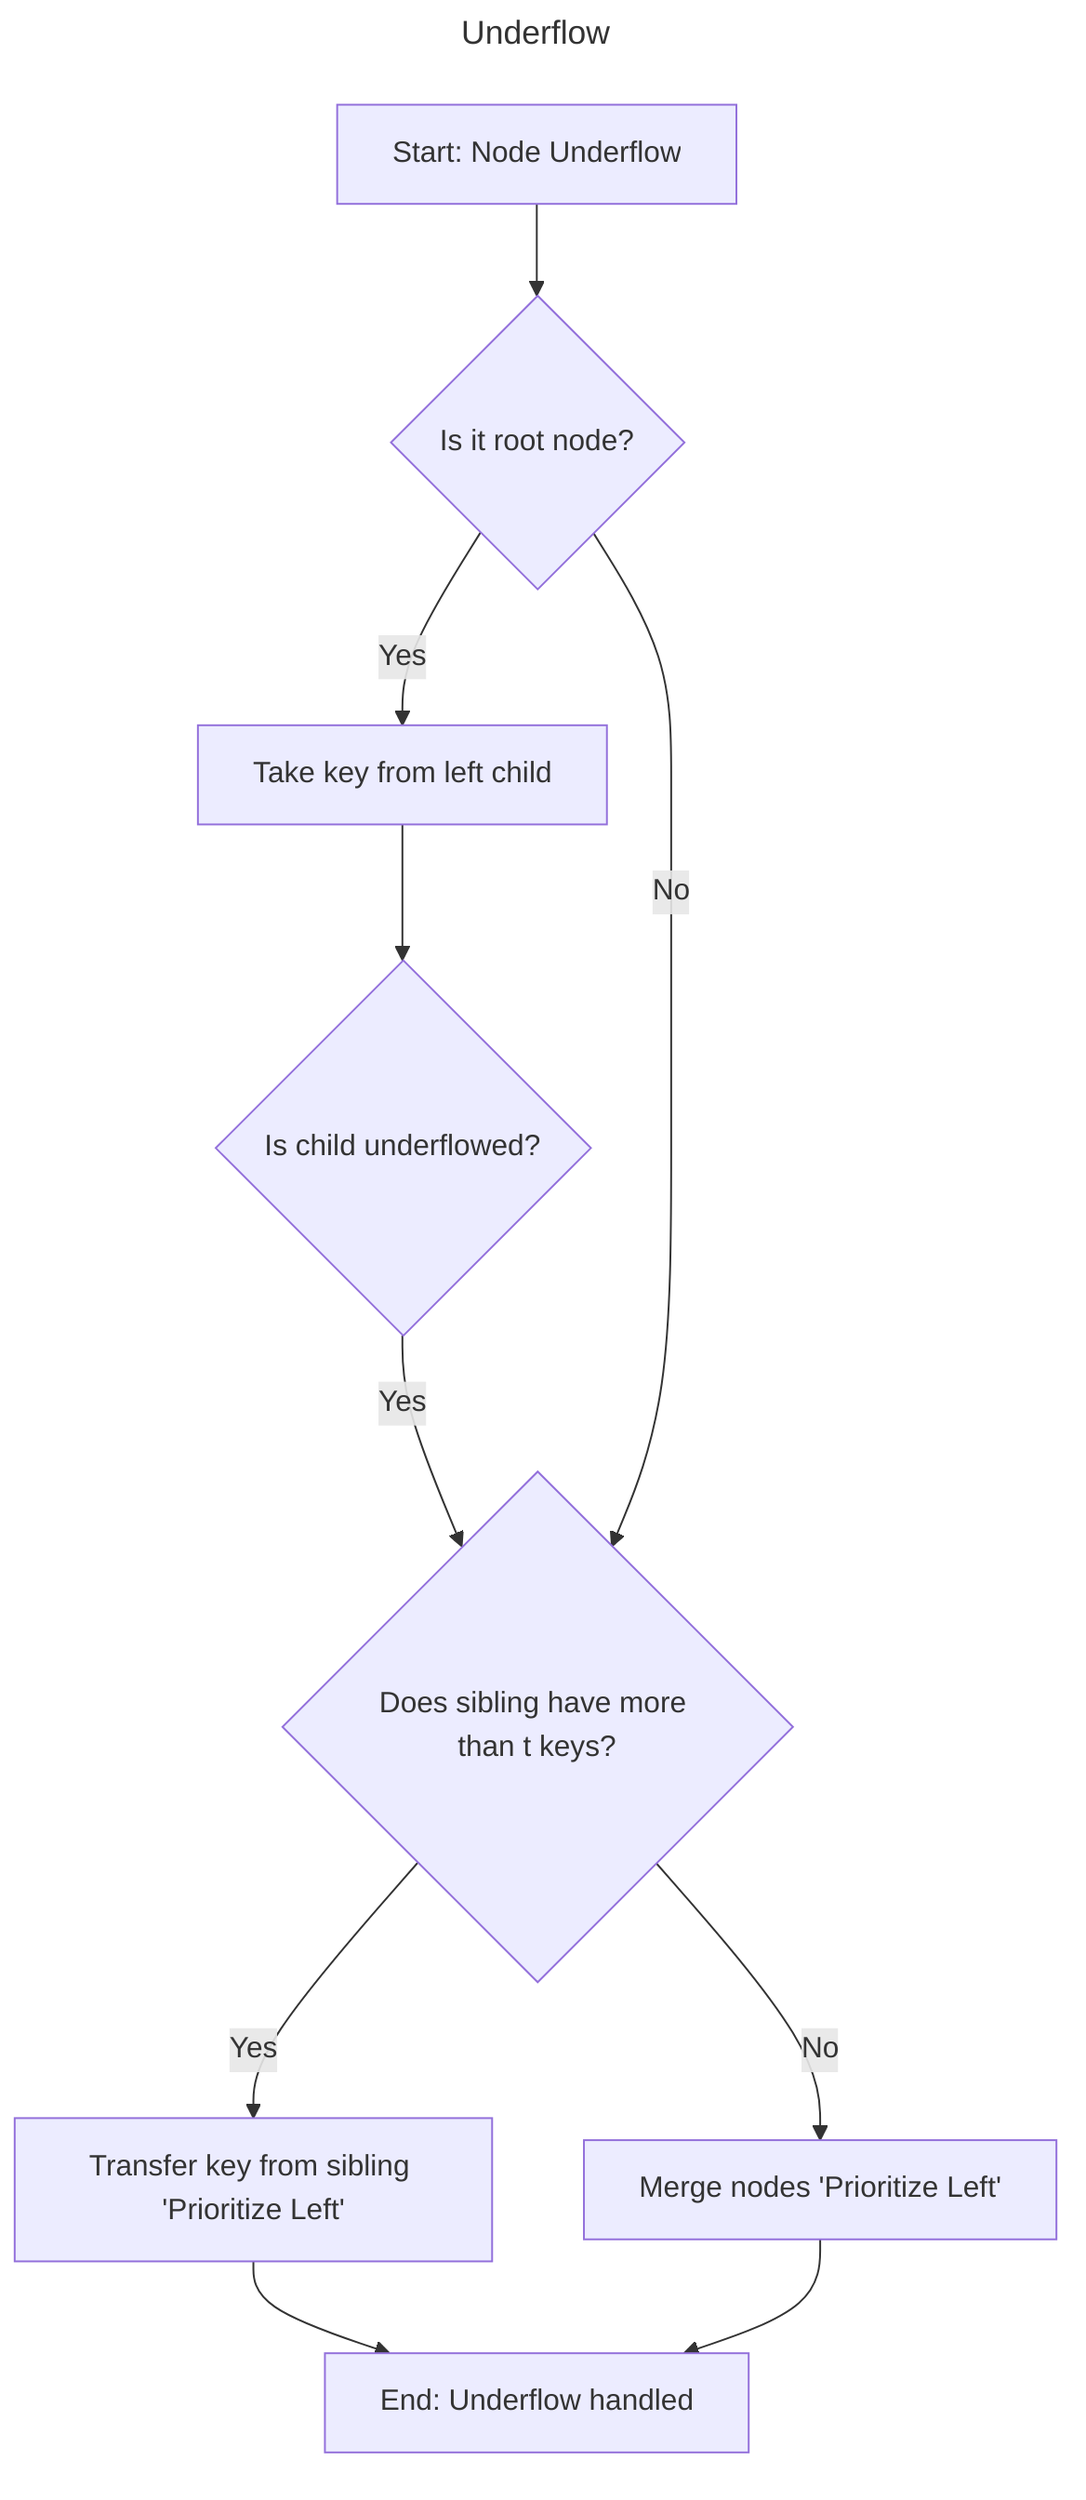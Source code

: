 ---
title: Underflow
---
flowchart
    A[Start: Node Underflow]
    -->B{Is it root node?}
    B-- Yes -->C[Take key from left child]
    C --> H{Is child underflowed?}
    H -- Yes --> D
    B-- No -->D{Does sibling have more than t keys?}
    D-- Yes -->E[Transfer key from sibling 'Prioritize Left']
    D-- No -->F[Merge nodes 'Prioritize Left']
    E-->G[End: Underflow handled]
    F-->G